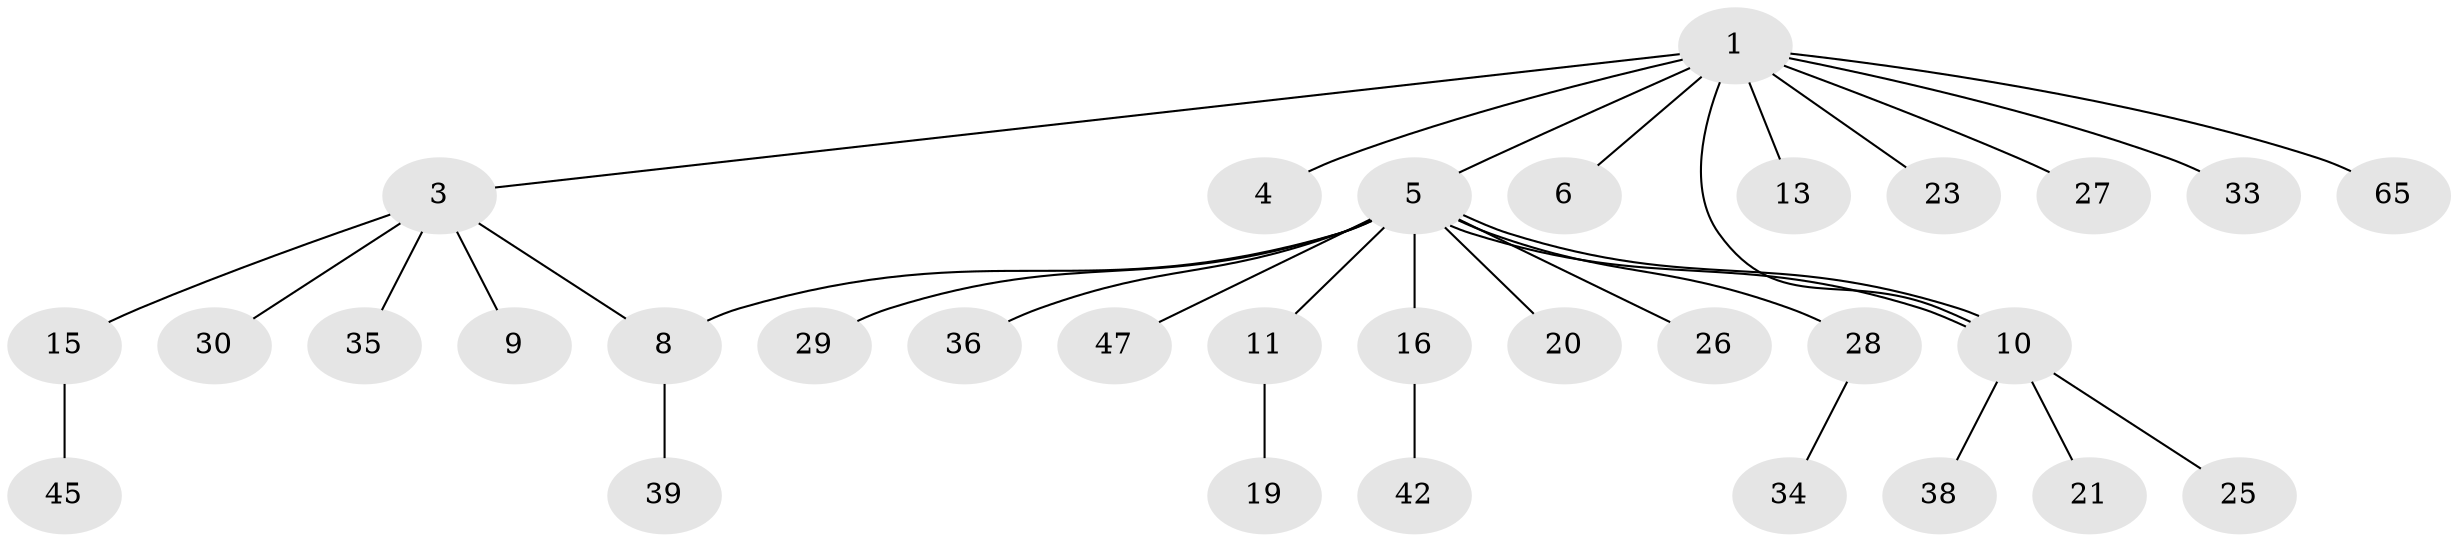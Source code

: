 // original degree distribution, {3: 0.09230769230769231, 9: 0.015384615384615385, 10: 0.015384615384615385, 1: 0.5692307692307692, 12: 0.015384615384615385, 4: 0.03076923076923077, 6: 0.03076923076923077, 2: 0.23076923076923078}
// Generated by graph-tools (version 1.1) at 2025/14/03/09/25 04:14:36]
// undirected, 32 vertices, 34 edges
graph export_dot {
graph [start="1"]
  node [color=gray90,style=filled];
  1 [super="+2"];
  3 [super="+63+58+46+40+12"];
  4;
  5 [super="+31+7"];
  6;
  8 [super="+14+32+50"];
  9 [super="+44"];
  10 [super="+22+43+18"];
  11 [super="+61+53"];
  13 [super="+48"];
  15;
  16 [super="+17"];
  19;
  20;
  21 [super="+60+54"];
  23;
  25;
  26;
  27;
  28;
  29;
  30;
  33;
  34;
  35;
  36;
  38;
  39;
  42;
  45 [super="+64+55"];
  47;
  65;
  1 -- 5;
  1 -- 23;
  1 -- 33;
  1 -- 65;
  1 -- 3;
  1 -- 4;
  1 -- 6;
  1 -- 10;
  1 -- 13;
  1 -- 27;
  3 -- 8;
  3 -- 9;
  3 -- 15;
  3 -- 30;
  3 -- 35;
  5 -- 10;
  5 -- 10;
  5 -- 11;
  5 -- 16;
  5 -- 20;
  5 -- 26;
  5 -- 28;
  5 -- 36;
  5 -- 47;
  5 -- 8;
  5 -- 29;
  8 -- 39 [weight=2];
  10 -- 21;
  10 -- 25;
  10 -- 38;
  11 -- 19;
  15 -- 45;
  16 -- 42;
  28 -- 34;
}
